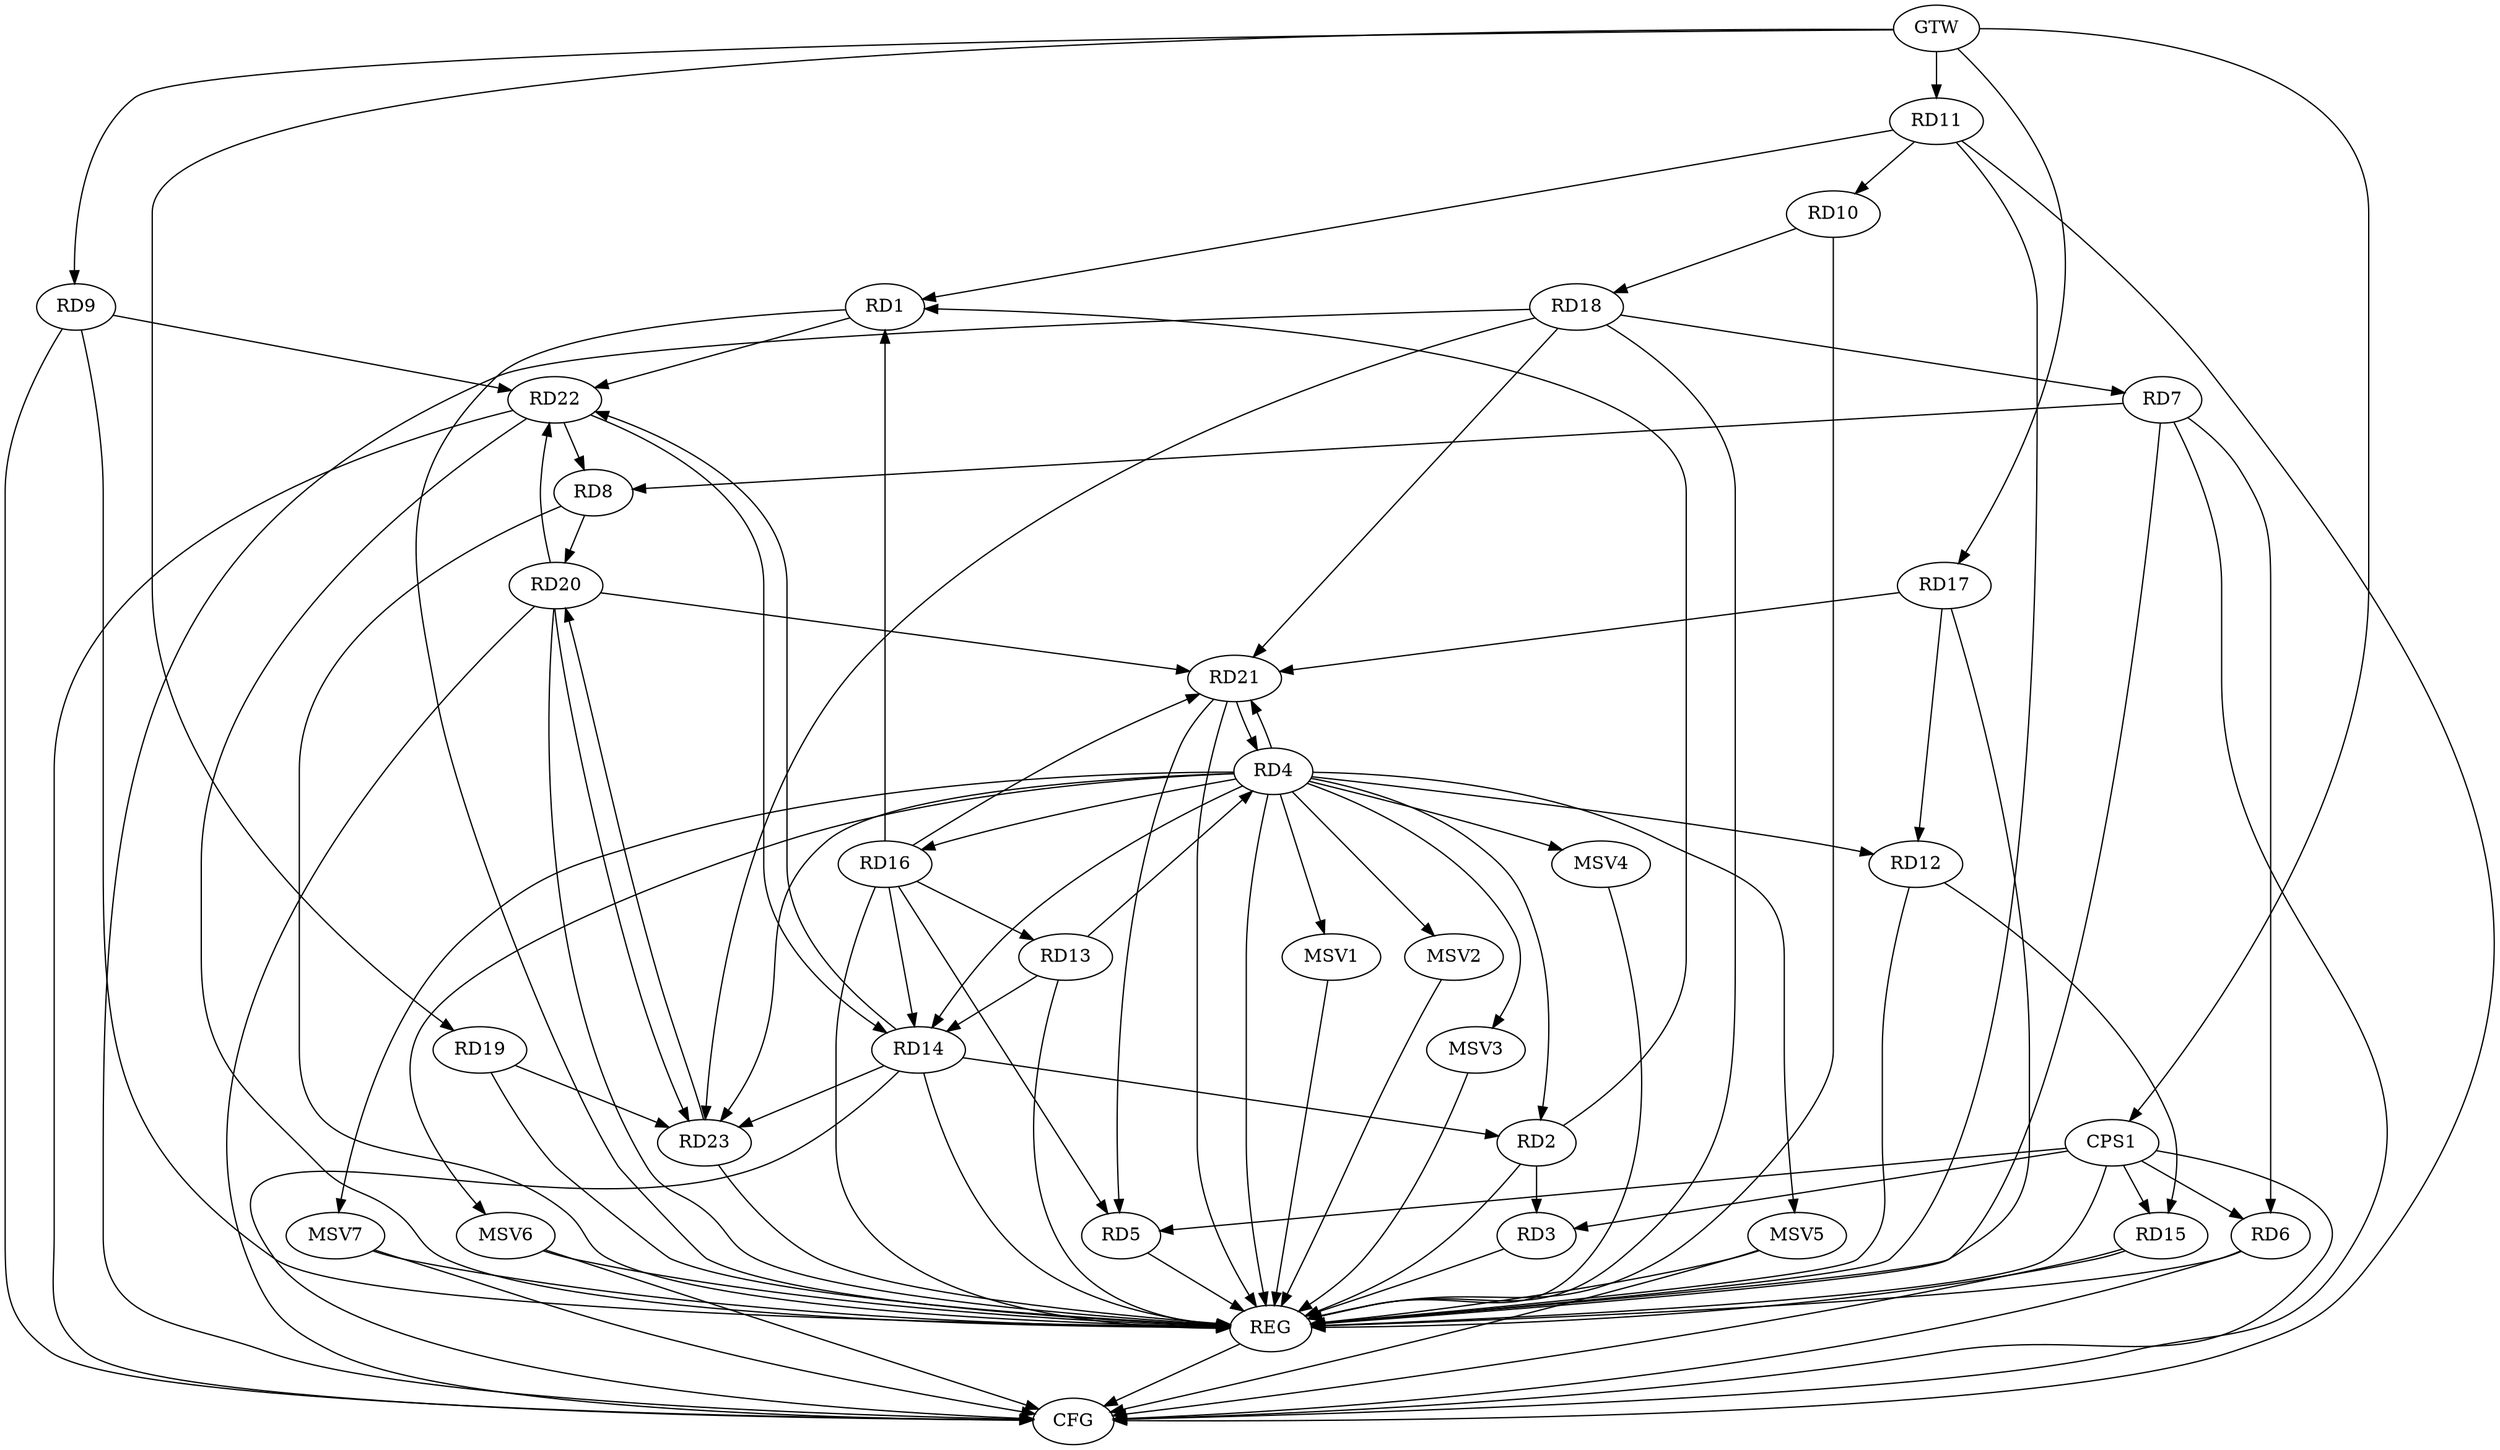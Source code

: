 strict digraph G {
  RD1 [ label="RD1" ];
  RD2 [ label="RD2" ];
  RD3 [ label="RD3" ];
  RD4 [ label="RD4" ];
  RD5 [ label="RD5" ];
  RD6 [ label="RD6" ];
  RD7 [ label="RD7" ];
  RD8 [ label="RD8" ];
  RD9 [ label="RD9" ];
  RD10 [ label="RD10" ];
  RD11 [ label="RD11" ];
  RD12 [ label="RD12" ];
  RD13 [ label="RD13" ];
  RD14 [ label="RD14" ];
  RD15 [ label="RD15" ];
  RD16 [ label="RD16" ];
  RD17 [ label="RD17" ];
  RD18 [ label="RD18" ];
  RD19 [ label="RD19" ];
  RD20 [ label="RD20" ];
  RD21 [ label="RD21" ];
  RD22 [ label="RD22" ];
  RD23 [ label="RD23" ];
  CPS1 [ label="CPS1" ];
  GTW [ label="GTW" ];
  REG [ label="REG" ];
  CFG [ label="CFG" ];
  MSV1 [ label="MSV1" ];
  MSV2 [ label="MSV2" ];
  MSV3 [ label="MSV3" ];
  MSV4 [ label="MSV4" ];
  MSV5 [ label="MSV5" ];
  MSV6 [ label="MSV6" ];
  MSV7 [ label="MSV7" ];
  RD2 -> RD1;
  RD11 -> RD1;
  RD16 -> RD1;
  RD1 -> RD22;
  RD2 -> RD3;
  RD4 -> RD2;
  RD14 -> RD2;
  RD4 -> RD12;
  RD13 -> RD4;
  RD4 -> RD14;
  RD4 -> RD16;
  RD4 -> RD21;
  RD21 -> RD4;
  RD4 -> RD23;
  RD16 -> RD5;
  RD21 -> RD5;
  RD7 -> RD6;
  RD7 -> RD8;
  RD18 -> RD7;
  RD8 -> RD20;
  RD22 -> RD8;
  RD9 -> RD22;
  RD11 -> RD10;
  RD10 -> RD18;
  RD12 -> RD15;
  RD17 -> RD12;
  RD13 -> RD14;
  RD16 -> RD13;
  RD16 -> RD14;
  RD14 -> RD22;
  RD22 -> RD14;
  RD14 -> RD23;
  RD16 -> RD21;
  RD17 -> RD21;
  RD18 -> RD21;
  RD18 -> RD23;
  RD19 -> RD23;
  RD20 -> RD21;
  RD20 -> RD22;
  RD20 -> RD23;
  RD23 -> RD20;
  CPS1 -> RD3;
  CPS1 -> RD5;
  CPS1 -> RD6;
  CPS1 -> RD15;
  GTW -> RD9;
  GTW -> RD11;
  GTW -> RD17;
  GTW -> RD19;
  GTW -> CPS1;
  RD1 -> REG;
  RD2 -> REG;
  RD3 -> REG;
  RD4 -> REG;
  RD5 -> REG;
  RD6 -> REG;
  RD7 -> REG;
  RD8 -> REG;
  RD9 -> REG;
  RD10 -> REG;
  RD11 -> REG;
  RD12 -> REG;
  RD13 -> REG;
  RD14 -> REG;
  RD15 -> REG;
  RD16 -> REG;
  RD17 -> REG;
  RD18 -> REG;
  RD19 -> REG;
  RD20 -> REG;
  RD21 -> REG;
  RD22 -> REG;
  RD23 -> REG;
  CPS1 -> REG;
  RD6 -> CFG;
  RD15 -> CFG;
  RD22 -> CFG;
  RD20 -> CFG;
  CPS1 -> CFG;
  RD9 -> CFG;
  RD18 -> CFG;
  RD14 -> CFG;
  RD7 -> CFG;
  RD11 -> CFG;
  REG -> CFG;
  RD4 -> MSV1;
  MSV1 -> REG;
  RD4 -> MSV2;
  MSV2 -> REG;
  RD4 -> MSV3;
  RD4 -> MSV4;
  MSV3 -> REG;
  MSV4 -> REG;
  RD4 -> MSV5;
  MSV5 -> REG;
  MSV5 -> CFG;
  RD4 -> MSV6;
  MSV6 -> REG;
  MSV6 -> CFG;
  RD4 -> MSV7;
  MSV7 -> REG;
  MSV7 -> CFG;
}
